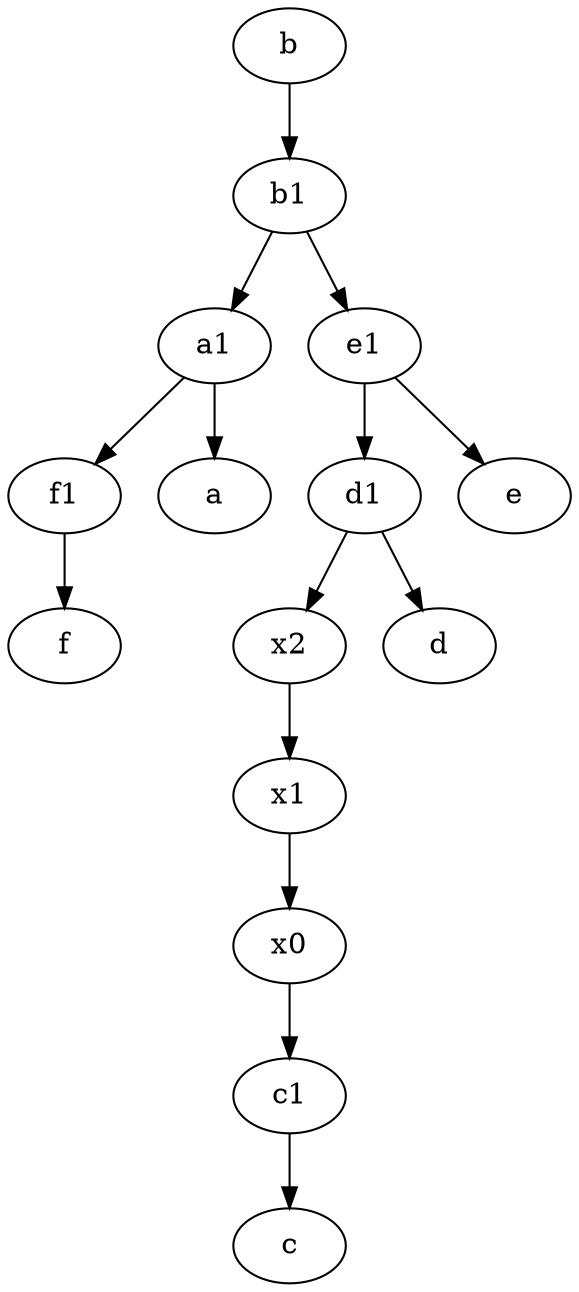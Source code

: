 digraph  {
	b1 [pos="45,20!"];
	x2;
	b [pos="50,20!"];
	c1 [pos="30,15!"];
	d1 [pos="25,30!"];
	a1 [pos="40,15!"];
	x0;
	e1 [pos="25,45!"];
	f1;
	x1;
	e1 -> e;
	b1 -> a1;
	e1 -> d1;
	c1 -> c;
	b1 -> e1;
	a1 -> f1;
	x0 -> c1;
	a1 -> a;
	d1 -> d;
	b -> b1;
	x1 -> x0;
	f1 -> f;
	x2 -> x1;
	d1 -> x2;

	}